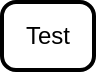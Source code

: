 <mxfile version="24.4.4" type="github">
  <diagram name="Page-1" id="wI-GuUlIeH_u8zM4_ars">
    <mxGraphModel>
      <root>
        <mxCell id="0" />
        <mxCell id="1" parent="0" />
        <mxCell id="2" value="Test" style="rounded=1;absoluteArcSize=1;arcSize=14;whiteSpace=wrap;strokeWidth=2;" vertex="1" parent="1">
          <mxGeometry width="46" height="34" as="geometry" />
        </mxCell>
      </root>
    </mxGraphModel>
  </diagram>
</mxfile>
